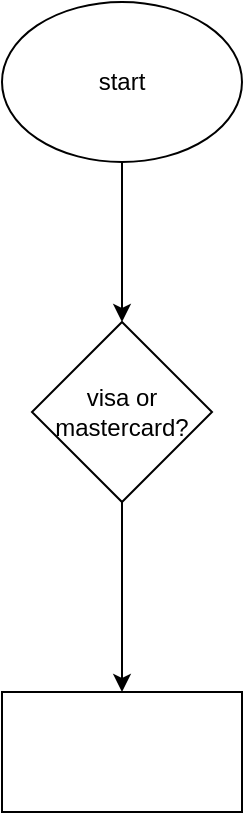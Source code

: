 <mxfile version="20.2.7" type="github">
  <diagram id="pILta1R22qJDjGLz_dcx" name="Page-1">
    <mxGraphModel dx="868" dy="448" grid="1" gridSize="10" guides="1" tooltips="1" connect="1" arrows="1" fold="1" page="1" pageScale="1" pageWidth="850" pageHeight="1100" math="0" shadow="0">
      <root>
        <mxCell id="0" />
        <mxCell id="1" parent="0" />
        <mxCell id="N67g6IdkrzltrkVz4wu8-3" value="" style="edgeStyle=orthogonalEdgeStyle;rounded=0;orthogonalLoop=1;jettySize=auto;html=1;" edge="1" parent="1" source="N67g6IdkrzltrkVz4wu8-1" target="N67g6IdkrzltrkVz4wu8-2">
          <mxGeometry relative="1" as="geometry" />
        </mxCell>
        <mxCell id="N67g6IdkrzltrkVz4wu8-1" value="start" style="ellipse;whiteSpace=wrap;html=1;" vertex="1" parent="1">
          <mxGeometry x="130" y="40" width="120" height="80" as="geometry" />
        </mxCell>
        <mxCell id="N67g6IdkrzltrkVz4wu8-5" value="" style="edgeStyle=orthogonalEdgeStyle;rounded=0;orthogonalLoop=1;jettySize=auto;html=1;" edge="1" parent="1" source="N67g6IdkrzltrkVz4wu8-2" target="N67g6IdkrzltrkVz4wu8-4">
          <mxGeometry relative="1" as="geometry" />
        </mxCell>
        <mxCell id="N67g6IdkrzltrkVz4wu8-2" value="visa or mastercard?" style="rhombus;whiteSpace=wrap;html=1;" vertex="1" parent="1">
          <mxGeometry x="145" y="200" width="90" height="90" as="geometry" />
        </mxCell>
        <mxCell id="N67g6IdkrzltrkVz4wu8-4" value="" style="whiteSpace=wrap;html=1;" vertex="1" parent="1">
          <mxGeometry x="130" y="385" width="120" height="60" as="geometry" />
        </mxCell>
      </root>
    </mxGraphModel>
  </diagram>
</mxfile>
